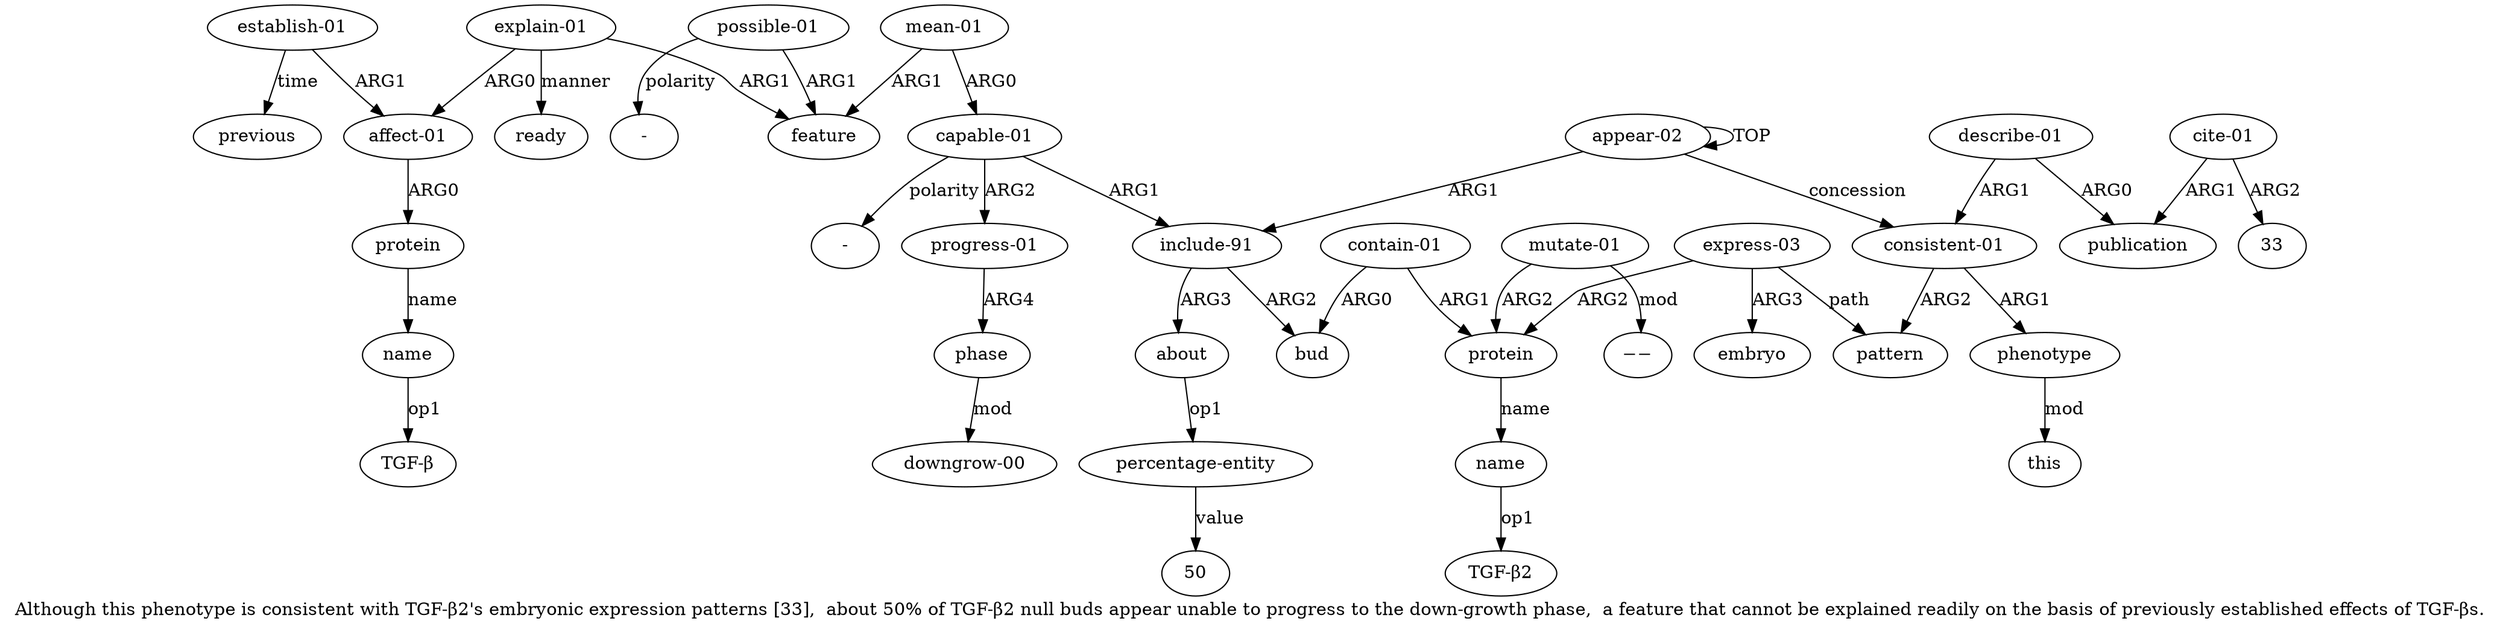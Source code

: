 digraph  {
	graph [label="Although this phenotype is consistent with TGF-β2's embryonic expression patterns [33],  about 50% of TGF-β2 null buds appear \
unable to progress to the down-growth phase,  a feature that cannot be explained readily on the basis of previously established \
effects of TGF-βs."];
	node [label="\N"];
	a20	 [color=black,
		gold_ind=20,
		gold_label="establish-01",
		label="establish-01",
		test_ind=20,
		test_label="establish-01"];
	a21	 [color=black,
		gold_ind=21,
		gold_label=previous,
		label=previous,
		test_ind=21,
		test_label=previous];
	a20 -> a21 [key=0,
	color=black,
	gold_label=time,
	label=time,
	test_label=time];
a17 [color=black,
	gold_ind=17,
	gold_label="affect-01",
	label="affect-01",
	test_ind=17,
	test_label="affect-01"];
a20 -> a17 [key=0,
color=black,
gold_label=ARG1,
label=ARG1,
test_label=ARG1];
a22 [color=black,
gold_ind=22,
gold_label=ready,
label=ready,
test_ind=22,
test_label=ready];
a23 [color=black,
gold_ind=23,
gold_label="consistent-01",
label="consistent-01",
test_ind=23,
test_label="consistent-01"];
a24 [color=black,
gold_ind=24,
gold_label=phenotype,
label=phenotype,
test_ind=24,
test_label=phenotype];
a23 -> a24 [key=0,
color=black,
gold_label=ARG1,
label=ARG1,
test_label=ARG1];
a26 [color=black,
gold_ind=26,
gold_label=pattern,
label=pattern,
test_ind=26,
test_label=pattern];
a23 -> a26 [key=0,
color=black,
gold_label=ARG2,
label=ARG2,
test_label=ARG2];
a25 [color=black,
gold_ind=25,
gold_label=this,
label=this,
test_ind=25,
test_label=this];
a24 -> a25 [key=0,
color=black,
gold_label=mod,
label=mod,
test_label=mod];
a27 [color=black,
gold_ind=27,
gold_label="express-03",
label="express-03",
test_ind=27,
test_label="express-03"];
a27 -> a26 [key=0,
color=black,
gold_label=path,
label=path,
test_label=path];
a28 [color=black,
gold_ind=28,
gold_label=embryo,
label=embryo,
test_ind=28,
test_label=embryo];
a27 -> a28 [key=0,
color=black,
gold_label=ARG3,
label=ARG3,
test_label=ARG3];
a4 [color=black,
gold_ind=4,
gold_label=protein,
label=protein,
test_ind=4,
test_label=protein];
a27 -> a4 [key=0,
color=black,
gold_label=ARG2,
label=ARG2,
test_label=ARG2];
a29 [color=black,
gold_ind=29,
gold_label="describe-01",
label="describe-01",
test_ind=29,
test_label="describe-01"];
a29 -> a23 [key=0,
color=black,
gold_label=ARG1,
label=ARG1,
test_label=ARG1];
a30 [color=black,
gold_ind=30,
gold_label=publication,
label=publication,
test_ind=30,
test_label=publication];
a29 -> a30 [key=0,
color=black,
gold_label=ARG0,
label=ARG0,
test_label=ARG0];
"a5 TGF-β2" [color=black,
gold_ind=-1,
gold_label="TGF-β2",
label="TGF-β2",
test_ind=-1,
test_label="TGF-β2"];
a31 [color=black,
gold_ind=31,
gold_label="cite-01",
label="cite-01",
test_ind=31,
test_label="cite-01"];
a31 -> a30 [key=0,
color=black,
gold_label=ARG1,
label=ARG1,
test_label=ARG1];
"a31 33" [color=black,
gold_ind=-1,
gold_label=33,
label=33,
test_ind=-1,
test_label=33];
a31 -> "a31 33" [key=0,
color=black,
gold_label=ARG2,
label=ARG2,
test_label=ARG2];
"a19 TGF-β" [color=black,
gold_ind=-1,
gold_label="TGF-β",
label="TGF-β",
test_ind=-1,
test_label="TGF-β"];
"a9 -" [color=black,
gold_ind=-1,
gold_label="-",
label="-",
test_ind=-1,
test_label="-"];
"a8 50" [color=black,
gold_ind=-1,
gold_label=50,
label=50,
test_ind=-1,
test_label=50];
a15 [color=black,
gold_ind=15,
gold_label="possible-01",
label="possible-01",
test_ind=15,
test_label="possible-01"];
a14 [color=black,
gold_ind=14,
gold_label=feature,
label=feature,
test_ind=14,
test_label=feature];
a15 -> a14 [key=0,
color=black,
gold_label=ARG1,
label=ARG1,
test_label=ARG1];
"a15 -" [color=black,
gold_ind=-1,
gold_label="-",
label="-",
test_ind=-1,
test_label="-"];
a15 -> "a15 -" [key=0,
color=black,
gold_label=polarity,
label=polarity,
test_label=polarity];
a18 [color=black,
gold_ind=18,
gold_label=protein,
label=protein,
test_ind=18,
test_label=protein];
a17 -> a18 [key=0,
color=black,
gold_label=ARG0,
label=ARG0,
test_label=ARG0];
a16 [color=black,
gold_ind=16,
gold_label="explain-01",
label="explain-01",
test_ind=16,
test_label="explain-01"];
a16 -> a22 [key=0,
color=black,
gold_label=manner,
label=manner,
test_label=manner];
a16 -> a14 [key=0,
color=black,
gold_label=ARG1,
label=ARG1,
test_label=ARG1];
a16 -> a17 [key=0,
color=black,
gold_label=ARG0,
label=ARG0,
test_label=ARG0];
a11 [color=black,
gold_ind=11,
gold_label=phase,
label=phase,
test_ind=11,
test_label=phase];
a12 [color=black,
gold_ind=12,
gold_label="downgrow-00",
label="downgrow-00",
test_ind=12,
test_label="downgrow-00"];
a11 -> a12 [key=0,
color=black,
gold_label=mod,
label=mod,
test_label=mod];
a10 [color=black,
gold_ind=10,
gold_label="progress-01",
label="progress-01",
test_ind=10,
test_label="progress-01"];
a10 -> a11 [key=0,
color=black,
gold_label=ARG4,
label=ARG4,
test_label=ARG4];
a13 [color=black,
gold_ind=13,
gold_label="mean-01",
label="mean-01",
test_ind=13,
test_label="mean-01"];
a13 -> a14 [key=0,
color=black,
gold_label=ARG1,
label=ARG1,
test_label=ARG1];
a9 [color=black,
gold_ind=9,
gold_label="capable-01",
label="capable-01",
test_ind=9,
test_label="capable-01"];
a13 -> a9 [key=0,
color=black,
gold_label=ARG0,
label=ARG0,
test_label=ARG0];
a19 [color=black,
gold_ind=19,
gold_label=name,
label=name,
test_ind=19,
test_label=name];
a19 -> "a19 TGF-β" [key=0,
color=black,
gold_label=op1,
label=op1,
test_label=op1];
a18 -> a19 [key=0,
color=black,
gold_label=name,
label=name,
test_label=name];
a1 [color=black,
gold_ind=1,
gold_label="include-91",
label="include-91",
test_ind=1,
test_label="include-91"];
a2 [color=black,
gold_ind=2,
gold_label=bud,
label=bud,
test_ind=2,
test_label=bud];
a1 -> a2 [key=0,
color=black,
gold_label=ARG2,
label=ARG2,
test_label=ARG2];
a7 [color=black,
gold_ind=7,
gold_label=about,
label=about,
test_ind=7,
test_label=about];
a1 -> a7 [key=0,
color=black,
gold_label=ARG3,
label=ARG3,
test_label=ARG3];
a0 [color=black,
gold_ind=0,
gold_label="appear-02",
label="appear-02",
test_ind=0,
test_label="appear-02"];
a0 -> a23 [key=0,
color=black,
gold_label=concession,
label=concession,
test_label=concession];
a0 -> a1 [key=0,
color=black,
gold_label=ARG1,
label=ARG1,
test_label=ARG1];
a0 -> a0 [key=0,
color=black,
gold_label=TOP,
label=TOP,
test_label=TOP];
a3 [color=black,
gold_ind=3,
gold_label="contain-01",
label="contain-01",
test_ind=3,
test_label="contain-01"];
a3 -> a2 [key=0,
color=black,
gold_label=ARG0,
label=ARG0,
test_label=ARG0];
a3 -> a4 [key=0,
color=black,
gold_label=ARG1,
label=ARG1,
test_label=ARG1];
a5 [color=black,
gold_ind=5,
gold_label=name,
label=name,
test_ind=5,
test_label=name];
a5 -> "a5 TGF-β2" [key=0,
color=black,
gold_label=op1,
label=op1,
test_label=op1];
a4 -> a5 [key=0,
color=black,
gold_label=name,
label=name,
test_label=name];
a8 [color=black,
gold_ind=8,
gold_label="percentage-entity",
label="percentage-entity",
test_ind=8,
test_label="percentage-entity"];
a7 -> a8 [key=0,
color=black,
gold_label=op1,
label=op1,
test_label=op1];
a6 [color=black,
gold_ind=6,
gold_label="mutate-01",
label="mutate-01",
test_ind=6,
test_label="mutate-01"];
a6 -> a4 [key=0,
color=black,
gold_label=ARG2,
label=ARG2,
test_label=ARG2];
"a6 −−" [color=black,
gold_ind=-1,
gold_label=−−,
label=−−,
test_ind=-1,
test_label=−−];
a6 -> "a6 −−" [key=0,
color=black,
gold_label=mod,
label=mod,
test_label=mod];
a9 -> "a9 -" [key=0,
color=black,
gold_label=polarity,
label=polarity,
test_label=polarity];
a9 -> a10 [key=0,
color=black,
gold_label=ARG2,
label=ARG2,
test_label=ARG2];
a9 -> a1 [key=0,
color=black,
gold_label=ARG1,
label=ARG1,
test_label=ARG1];
a8 -> "a8 50" [key=0,
color=black,
gold_label=value,
label=value,
test_label=value];
}
